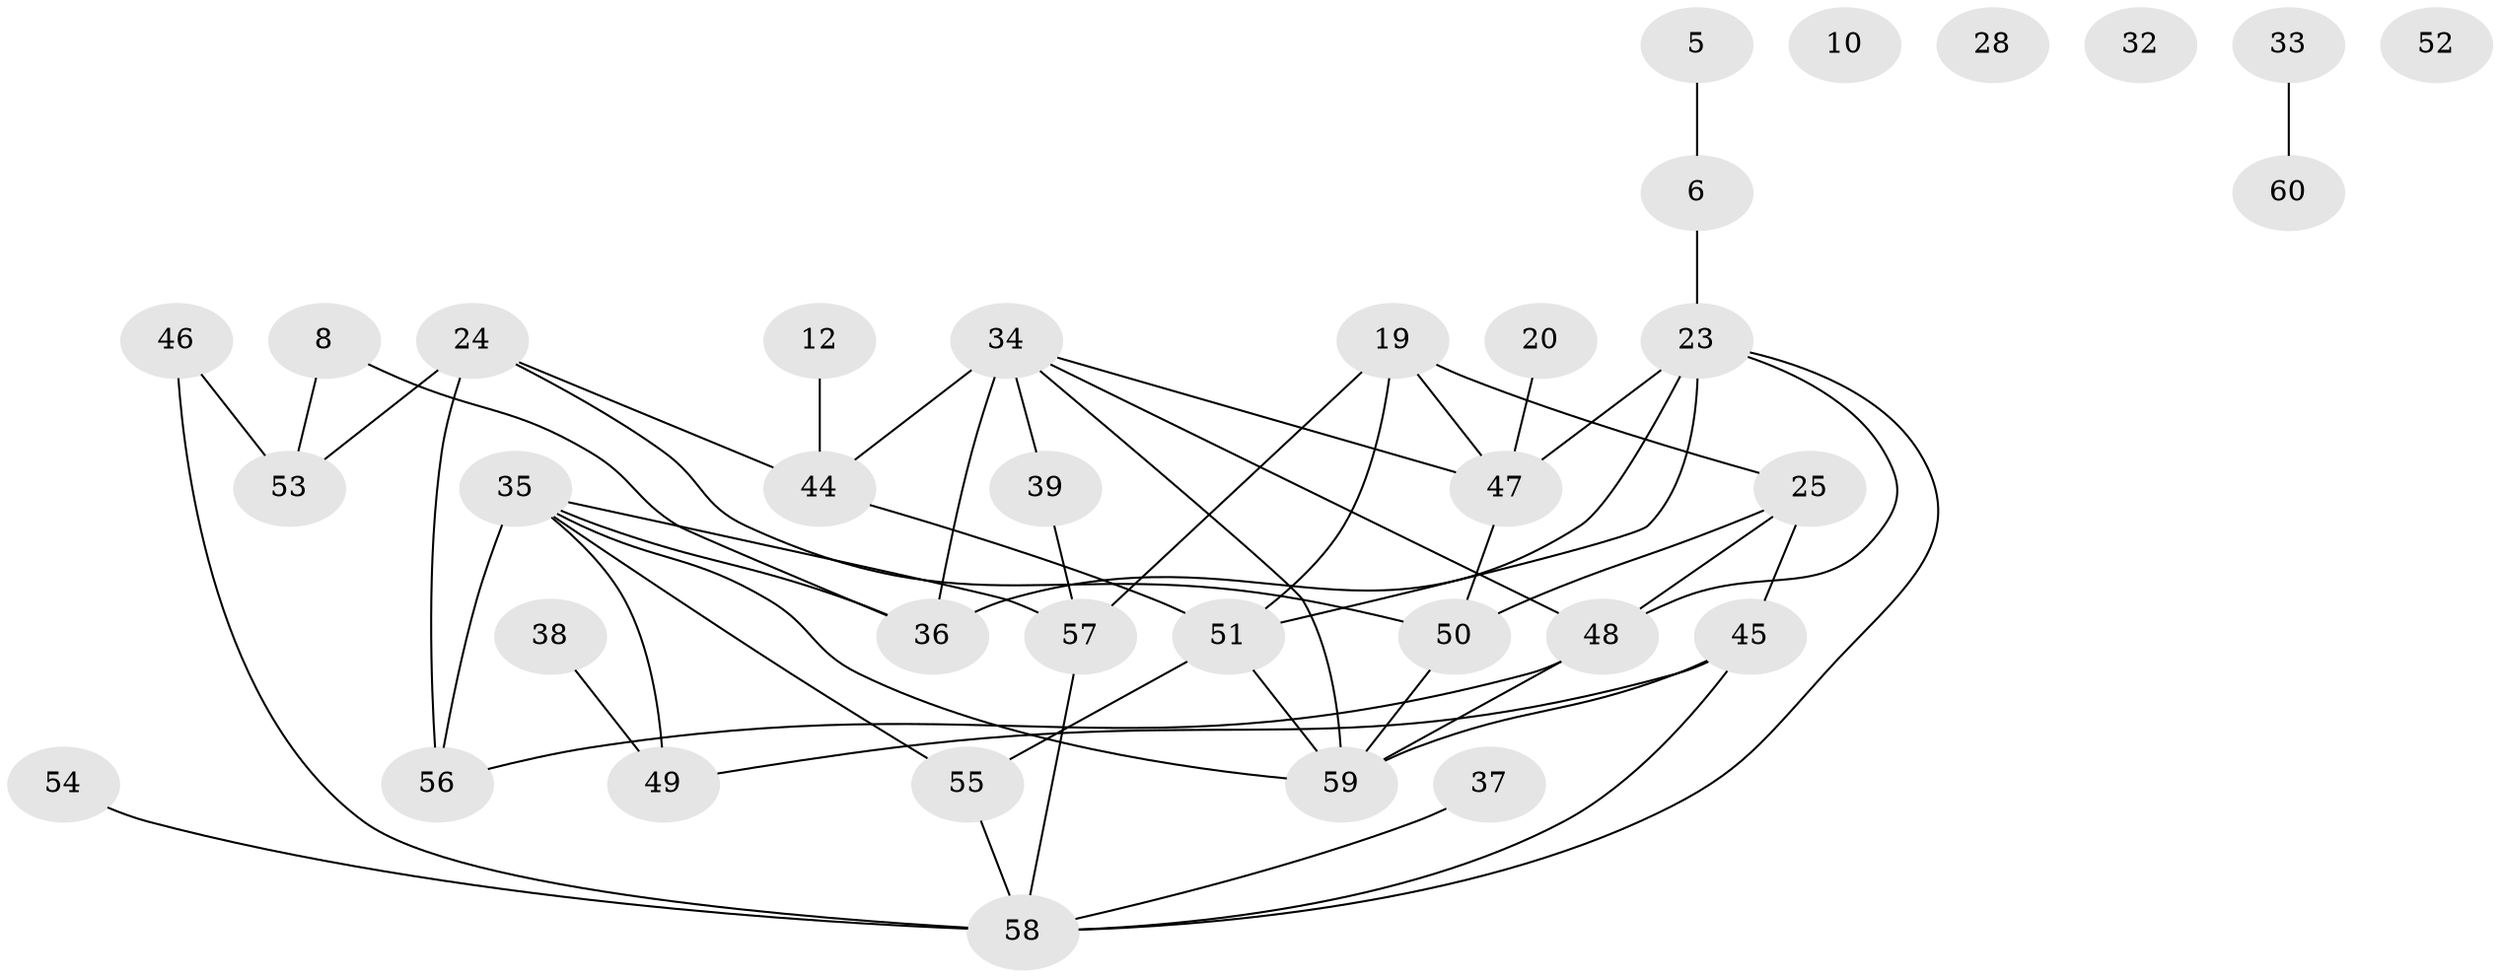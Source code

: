 // original degree distribution, {2: 0.2833333333333333, 4: 0.15, 1: 0.11666666666666667, 5: 0.13333333333333333, 6: 0.016666666666666666, 0: 0.06666666666666667, 3: 0.2, 8: 0.016666666666666666, 7: 0.016666666666666666}
// Generated by graph-tools (version 1.1) at 2025/43/03/04/25 21:43:12]
// undirected, 36 vertices, 53 edges
graph export_dot {
graph [start="1"]
  node [color=gray90,style=filled];
  5;
  6;
  8;
  10;
  12;
  19;
  20;
  23 [super="+15"];
  24 [super="+16"];
  25 [super="+22"];
  28;
  32;
  33 [super="+4"];
  34 [super="+17+18+7"];
  35 [super="+31"];
  36;
  37;
  38;
  39;
  44 [super="+13+41"];
  45 [super="+14"];
  46;
  47 [super="+11+27"];
  48 [super="+43+40"];
  49;
  50;
  51;
  52;
  53 [super="+26"];
  54 [super="+30"];
  55;
  56;
  57;
  58 [super="+9"];
  59 [super="+2+42"];
  60;
  5 -- 6;
  6 -- 23;
  8 -- 36;
  8 -- 53;
  12 -- 44;
  19 -- 25;
  19 -- 51;
  19 -- 57;
  19 -- 47;
  20 -- 47;
  23 -- 36 [weight=2];
  23 -- 51;
  23 -- 58;
  23 -- 47;
  23 -- 48 [weight=2];
  24 -- 53 [weight=2];
  24 -- 56;
  24 -- 50;
  24 -- 44;
  25 -- 50 [weight=2];
  25 -- 45;
  25 -- 48;
  33 -- 60;
  34 -- 36 [weight=2];
  34 -- 47;
  34 -- 39;
  34 -- 59;
  34 -- 48;
  34 -- 44 [weight=2];
  35 -- 36 [weight=2];
  35 -- 49;
  35 -- 55;
  35 -- 57;
  35 -- 56;
  35 -- 59 [weight=2];
  37 -- 58;
  38 -- 49;
  39 -- 57;
  44 -- 51;
  45 -- 49;
  45 -- 58;
  45 -- 59;
  46 -- 58;
  46 -- 53;
  47 -- 50;
  48 -- 56;
  48 -- 59 [weight=2];
  50 -- 59;
  51 -- 55;
  51 -- 59;
  54 -- 58 [weight=2];
  55 -- 58;
  57 -- 58;
}
